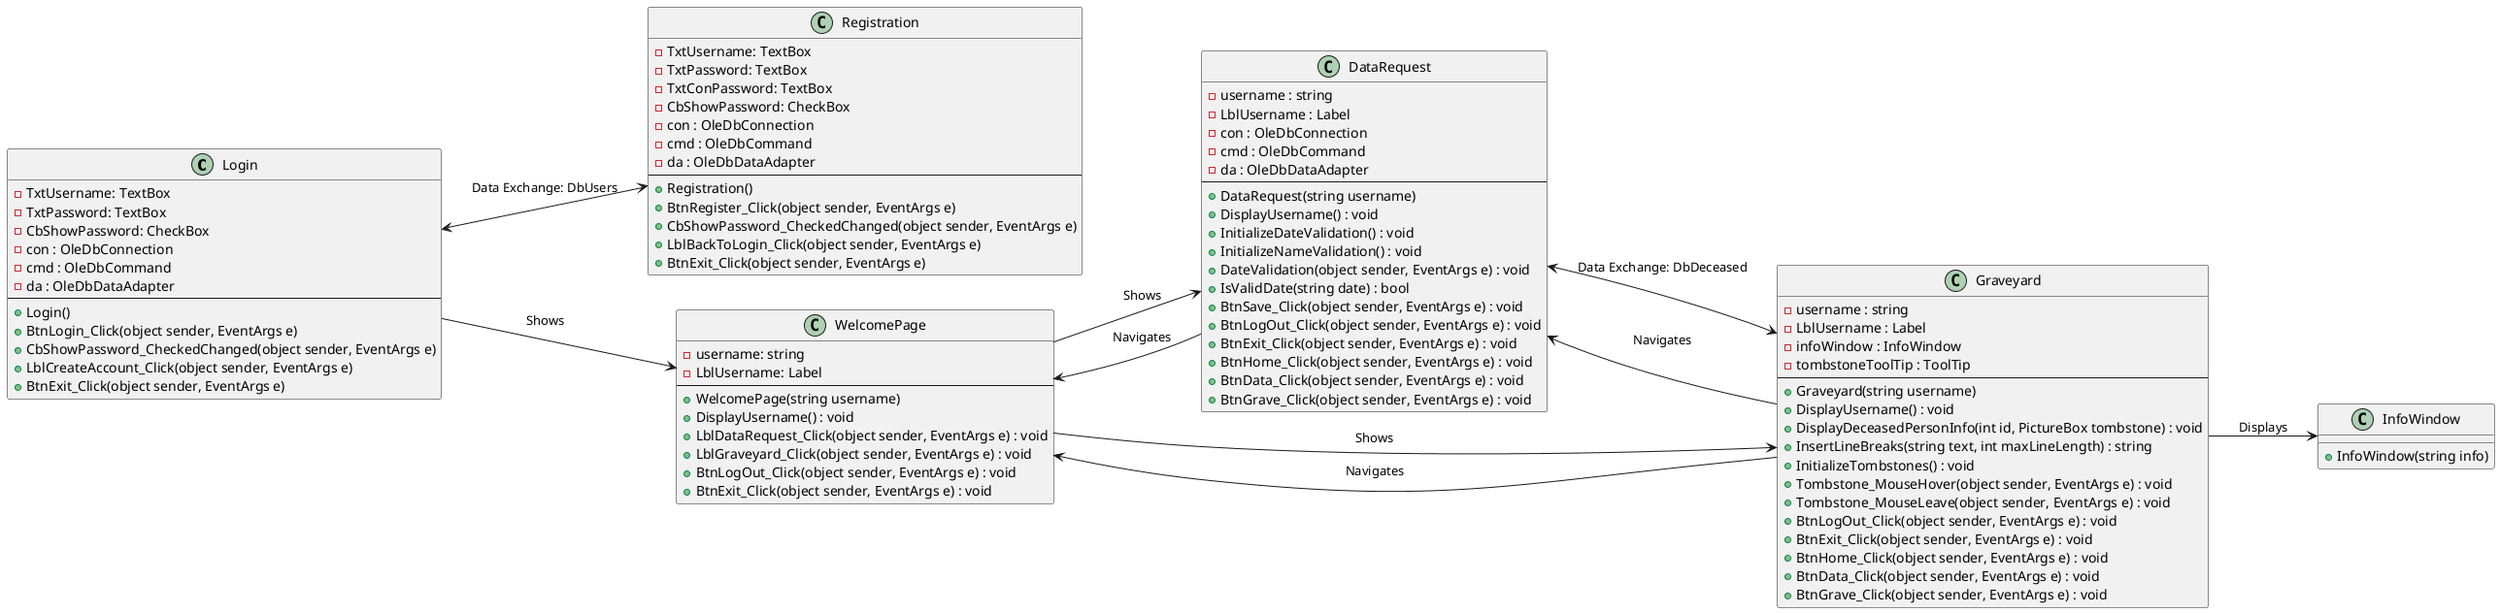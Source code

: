 @startuml

left to right direction

class Login {
    - TxtUsername: TextBox
    - TxtPassword: TextBox
    - CbShowPassword: CheckBox
    - con : OleDbConnection
    - cmd : OleDbCommand
    - da : OleDbDataAdapter
    --
    + Login()
    + BtnLogin_Click(object sender, EventArgs e)
    + CbShowPassword_CheckedChanged(object sender, EventArgs e)
    + LblCreateAccount_Click(object sender, EventArgs e)
    + BtnExit_Click(object sender, EventArgs e)
}

class Registration {
    - TxtUsername: TextBox
    - TxtPassword: TextBox
    - TxtConPassword: TextBox
    - CbShowPassword: CheckBox
    - con : OleDbConnection
    - cmd : OleDbCommand
    - da : OleDbDataAdapter
    --
    + Registration()
    + BtnRegister_Click(object sender, EventArgs e)
    + CbShowPassword_CheckedChanged(object sender, EventArgs e)
    + LblBackToLogin_Click(object sender, EventArgs e)
    + BtnExit_Click(object sender, EventArgs e)
}

class WelcomePage {
    - username: string
    - LblUsername: Label
    --
    + WelcomePage(string username)
    + DisplayUsername() : void
    + LblDataRequest_Click(object sender, EventArgs e) : void
    + LblGraveyard_Click(object sender, EventArgs e) : void
    + BtnLogOut_Click(object sender, EventArgs e) : void
    + BtnExit_Click(object sender, EventArgs e) : void
}


class DataRequest {
    - username : string
    - LblUsername : Label
    - con : OleDbConnection
    - cmd : OleDbCommand
    - da : OleDbDataAdapter
    --
    + DataRequest(string username)
    + DisplayUsername() : void
    + InitializeDateValidation() : void
    + InitializeNameValidation() : void
    + DateValidation(object sender, EventArgs e) : void
    + IsValidDate(string date) : bool
    + BtnSave_Click(object sender, EventArgs e) : void
    + BtnLogOut_Click(object sender, EventArgs e) : void
    + BtnExit_Click(object sender, EventArgs e) : void
    + BtnHome_Click(object sender, EventArgs e) : void
    + BtnData_Click(object sender, EventArgs e) : void
    + BtnGrave_Click(object sender, EventArgs e) : void
}

class Graveyard {
    - username : string
    - LblUsername : Label
    - infoWindow : InfoWindow
    - tombstoneToolTip : ToolTip
    --
    + Graveyard(string username)
    + DisplayUsername() : void
    + DisplayDeceasedPersonInfo(int id, PictureBox tombstone) : void
    + InsertLineBreaks(string text, int maxLineLength) : string
    + InitializeTombstones() : void
    + Tombstone_MouseHover(object sender, EventArgs e) : void
    + Tombstone_MouseLeave(object sender, EventArgs e) : void
    + BtnLogOut_Click(object sender, EventArgs e) : void
    + BtnExit_Click(object sender, EventArgs e) : void
    + BtnHome_Click(object sender, EventArgs e) : void
    + BtnData_Click(object sender, EventArgs e) : void
    + BtnGrave_Click(object sender, EventArgs e) : void
}

class InfoWindow {
+ InfoWindow(string info)
}

Login <--> Registration : Data Exchange: DbUsers
Login --> WelcomePage : Shows
WelcomePage --> DataRequest : Shows
WelcomePage --> Graveyard : Shows
DataRequest <--> Graveyard : Data Exchange: DbDeceased
DataRequest --> WelcomePage : Navigates
Graveyard --> WelcomePage : Navigates
Graveyard --> InfoWindow : Displays
Graveyard --> DataRequest : Navigates

@enduml
